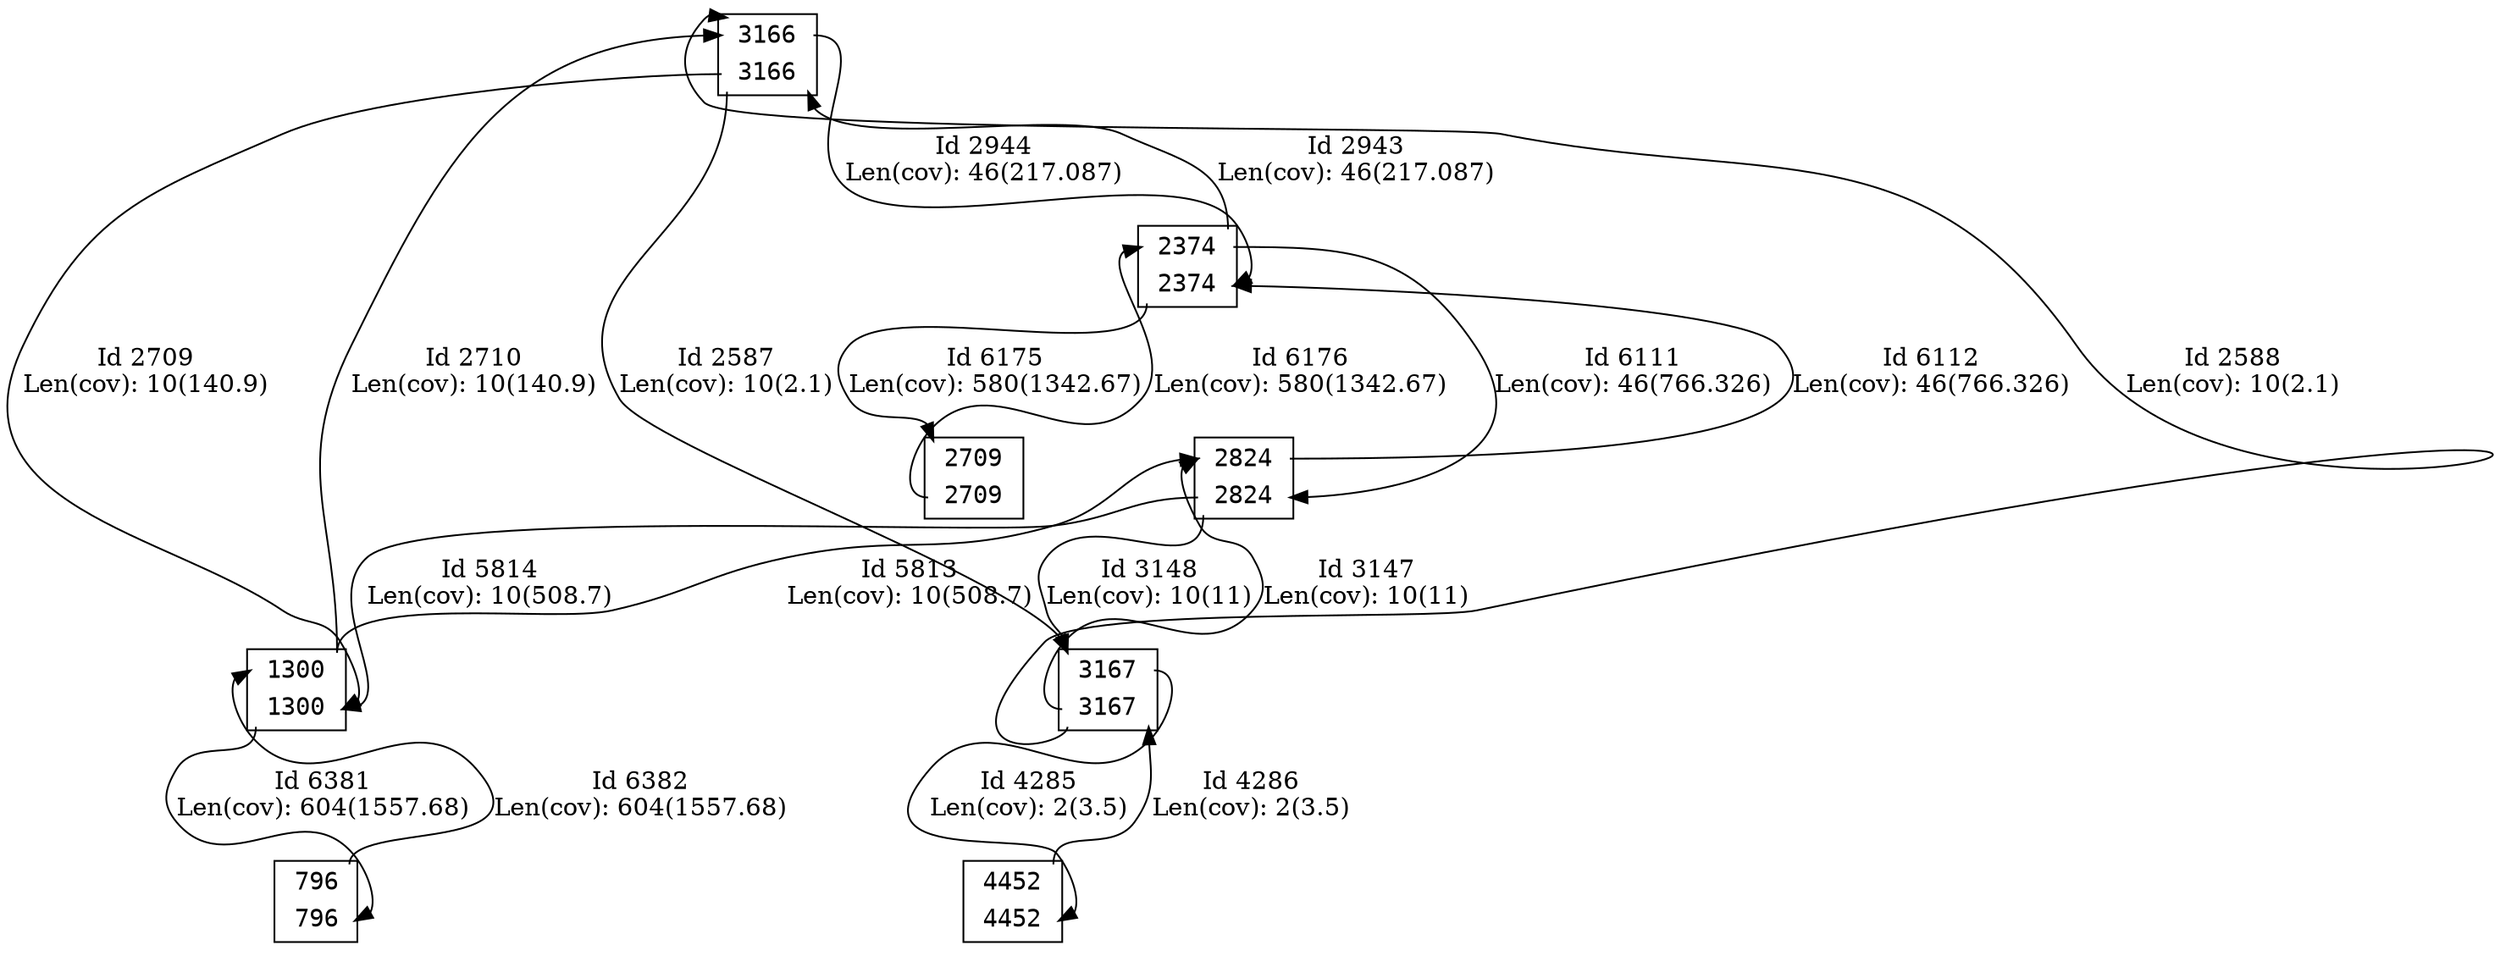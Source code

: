 digraph mygraph {
node[fontname=<Courier>,shape=<plaintext>]
vertex_0x34be460_0x34be490[label=<<TABLE bgcolor = "white">
<TR><TD BORDER = "0" PORT = "port_0x34be460_in"></TD><TD BORDER = "0" PORT = "port_">3165</TD><TD BORDER = "0" PORT = "port_0x34be460out_"></TD></TR>
<TR><TD BORDER = "0" PORT = "port_0x34be490out_"></TD><TD BORDER = "0" PORT = "port_">3165</TD><TD BORDER = "0" PORT = "port_0x34be490_in"></TD></TR>
</TABLE>>,style=<filled>,color=<black>,fillcolor=<white>]
vertex_0x34be460_0x34be490[label=<<TABLE bgcolor = "white">
<TR><TD BORDER = "0" PORT = "port_0x34be490_in"></TD><TD BORDER = "0" PORT = "port_">3166</TD><TD BORDER = "0" PORT = "port_0x34be490out_"></TD></TR>
<TR><TD BORDER = "0" PORT = "port_0x34be460out_"></TD><TD BORDER = "0" PORT = "port_">3166</TD><TD BORDER = "0" PORT = "port_0x34be460_in"></TD></TR>
</TABLE>>,style=<filled>,color=<black>,fillcolor=<white>]
vertex_0x34be6d0_0x34be700[label=<<TABLE bgcolor = "white">
<TR><TD BORDER = "0" PORT = "port_0x34be6d0_in"></TD><TD BORDER = "0" PORT = "port_">4451</TD><TD BORDER = "0" PORT = "port_0x34be6d0out_"></TD></TR>
<TR><TD BORDER = "0" PORT = "port_0x34be700out_"></TD><TD BORDER = "0" PORT = "port_">4451</TD><TD BORDER = "0" PORT = "port_0x34be700_in"></TD></TR>
</TABLE>>,style=<filled>,color=<black>,fillcolor=<white>]
vertex_0x34be6d0_0x34be700[label=<<TABLE bgcolor = "white">
<TR><TD BORDER = "0" PORT = "port_0x34be700_in"></TD><TD BORDER = "0" PORT = "port_">4452</TD><TD BORDER = "0" PORT = "port_0x34be700out_"></TD></TR>
<TR><TD BORDER = "0" PORT = "port_0x34be6d0out_"></TD><TD BORDER = "0" PORT = "port_">4452</TD><TD BORDER = "0" PORT = "port_0x34be6d0_in"></TD></TR>
</TABLE>>,style=<filled>,color=<black>,fillcolor=<white>]
vertex_0x3523a40_0x3523da0[label=<<TABLE bgcolor = "white">
<TR><TD BORDER = "0" PORT = "port_0x3523a40_in"></TD><TD BORDER = "0" PORT = "port_">2373</TD><TD BORDER = "0" PORT = "port_0x3523a40out_"></TD></TR>
<TR><TD BORDER = "0" PORT = "port_0x3523da0out_"></TD><TD BORDER = "0" PORT = "port_">2373</TD><TD BORDER = "0" PORT = "port_0x3523da0_in"></TD></TR>
</TABLE>>,style=<filled>,color=<black>,fillcolor=<white>]
vertex_0x3523a40_0x3523da0[label=<<TABLE bgcolor = "white">
<TR><TD BORDER = "0" PORT = "port_0x3523da0_in"></TD><TD BORDER = "0" PORT = "port_">2374</TD><TD BORDER = "0" PORT = "port_0x3523da0out_"></TD></TR>
<TR><TD BORDER = "0" PORT = "port_0x3523a40out_"></TD><TD BORDER = "0" PORT = "port_">2374</TD><TD BORDER = "0" PORT = "port_0x3523a40_in"></TD></TR>
</TABLE>>,style=<filled>,color=<black>,fillcolor=<white>]
vertex_0x3523dd0_0x3523e00[label=<<TABLE bgcolor = "white">
<TR><TD BORDER = "0" PORT = "port_0x3523dd0_in"></TD><TD BORDER = "0" PORT = "port_">2710</TD><TD BORDER = "0" PORT = "port_0x3523dd0out_"></TD></TR>
<TR><TD BORDER = "0" PORT = "port_0x3523e00out_"></TD><TD BORDER = "0" PORT = "port_">2710</TD><TD BORDER = "0" PORT = "port_0x3523e00_in"></TD></TR>
</TABLE>>,style=<filled>,color=<black>,fillcolor=<white>]
vertex_0x3523dd0_0x3523e00[label=<<TABLE bgcolor = "white">
<TR><TD BORDER = "0" PORT = "port_0x3523e00_in"></TD><TD BORDER = "0" PORT = "port_">2709</TD><TD BORDER = "0" PORT = "port_0x3523e00out_"></TD></TR>
<TR><TD BORDER = "0" PORT = "port_0x3523dd0out_"></TD><TD BORDER = "0" PORT = "port_">2709</TD><TD BORDER = "0" PORT = "port_0x3523dd0_in"></TD></TR>
</TABLE>>,style=<filled>,color=<black>,fillcolor=<white>]
vertex_0x3523f20_0x3523f50[label=<<TABLE bgcolor = "white">
<TR><TD BORDER = "0" PORT = "port_0x3523f20_in"></TD><TD BORDER = "0" PORT = "port_">2823</TD><TD BORDER = "0" PORT = "port_0x3523f20out_"></TD></TR>
<TR><TD BORDER = "0" PORT = "port_0x3523f50out_"></TD><TD BORDER = "0" PORT = "port_">2823</TD><TD BORDER = "0" PORT = "port_0x3523f50_in"></TD></TR>
</TABLE>>,style=<filled>,color=<black>,fillcolor=<white>]
vertex_0x3523f20_0x3523f50[label=<<TABLE bgcolor = "white">
<TR><TD BORDER = "0" PORT = "port_0x3523f50_in"></TD><TD BORDER = "0" PORT = "port_">2824</TD><TD BORDER = "0" PORT = "port_0x3523f50out_"></TD></TR>
<TR><TD BORDER = "0" PORT = "port_0x3523f20out_"></TD><TD BORDER = "0" PORT = "port_">2824</TD><TD BORDER = "0" PORT = "port_0x3523f20_in"></TD></TR>
</TABLE>>,style=<filled>,color=<black>,fillcolor=<white>]
vertex_0x35243a0_0x35243d0[label=<<TABLE bgcolor = "white">
<TR><TD BORDER = "0" PORT = "port_0x35243a0_in"></TD><TD BORDER = "0" PORT = "port_">795</TD><TD BORDER = "0" PORT = "port_0x35243a0out_"></TD></TR>
<TR><TD BORDER = "0" PORT = "port_0x35243d0out_"></TD><TD BORDER = "0" PORT = "port_">795</TD><TD BORDER = "0" PORT = "port_0x35243d0_in"></TD></TR>
</TABLE>>,style=<filled>,color=<black>,fillcolor=<white>]
vertex_0x35243a0_0x35243d0[label=<<TABLE bgcolor = "white">
<TR><TD BORDER = "0" PORT = "port_0x35243d0_in"></TD><TD BORDER = "0" PORT = "port_">796</TD><TD BORDER = "0" PORT = "port_0x35243d0out_"></TD></TR>
<TR><TD BORDER = "0" PORT = "port_0x35243a0out_"></TD><TD BORDER = "0" PORT = "port_">796</TD><TD BORDER = "0" PORT = "port_0x35243a0_in"></TD></TR>
</TABLE>>,style=<filled>,color=<black>,fillcolor=<white>]
vertex_0x3524430_0x3524490[label=<<TABLE bgcolor = "white">
<TR><TD BORDER = "0" PORT = "port_0x3524430_in"></TD><TD BORDER = "0" PORT = "port_">1299</TD><TD BORDER = "0" PORT = "port_0x3524430out_"></TD></TR>
<TR><TD BORDER = "0" PORT = "port_0x3524490out_"></TD><TD BORDER = "0" PORT = "port_">1299</TD><TD BORDER = "0" PORT = "port_0x3524490_in"></TD></TR>
</TABLE>>,style=<filled>,color=<black>,fillcolor=<white>]
vertex_0x3524430_0x3524490[label=<<TABLE bgcolor = "white">
<TR><TD BORDER = "0" PORT = "port_0x3524490_in"></TD><TD BORDER = "0" PORT = "port_">1300</TD><TD BORDER = "0" PORT = "port_0x3524490out_"></TD></TR>
<TR><TD BORDER = "0" PORT = "port_0x3524430out_"></TD><TD BORDER = "0" PORT = "port_">1300</TD><TD BORDER = "0" PORT = "port_0x3524430_in"></TD></TR>
</TABLE>>,style=<filled>,color=<black>,fillcolor=<white>]
vertex_0x35245b0_0x3524610[label=<<TABLE bgcolor = "white">
<TR><TD BORDER = "0" PORT = "port_0x35245b0_in"></TD><TD BORDER = "0" PORT = "port_">3168</TD><TD BORDER = "0" PORT = "port_0x35245b0out_"></TD></TR>
<TR><TD BORDER = "0" PORT = "port_0x3524610out_"></TD><TD BORDER = "0" PORT = "port_">3168</TD><TD BORDER = "0" PORT = "port_0x3524610_in"></TD></TR>
</TABLE>>,style=<filled>,color=<black>,fillcolor=<white>]
vertex_0x35245b0_0x3524610[label=<<TABLE bgcolor = "white">
<TR><TD BORDER = "0" PORT = "port_0x3524610_in"></TD><TD BORDER = "0" PORT = "port_">3167</TD><TD BORDER = "0" PORT = "port_0x3524610out_"></TD></TR>
<TR><TD BORDER = "0" PORT = "port_0x35245b0out_"></TD><TD BORDER = "0" PORT = "port_">3167</TD><TD BORDER = "0" PORT = "port_0x35245b0_in"></TD></TR>
</TABLE>>,style=<filled>,color=<black>,fillcolor=<white>]
vertex_0x34be460_0x34be490:port_0x34be460out_->vertex_0x35245b0_0x3524610:port_0x3524610_in[label="Id 2587\nLen(cov): 10(2.1)",color=<>]
vertex_0x34be460_0x34be490:port_0x34be460out_->vertex_0x3524430_0x3524490:port_0x3524430_in[label="Id 2709\nLen(cov): 10(140.9)",color=<>]
vertex_0x34be460_0x34be490:port_0x34be490out_->vertex_0x3523a40_0x3523da0:port_0x3523a40_in[label="Id 2944\nLen(cov): 46(217.087)",color=<>]
vertex_0x34be6d0_0x34be700:port_0x34be700out_->vertex_0x35245b0_0x3524610:port_0x35245b0_in[label="Id 4286\nLen(cov): 2(3.5)",color=<>]
vertex_0x3523a40_0x3523da0:port_0x3523a40out_->vertex_0x3523dd0_0x3523e00:port_0x3523e00_in[label="Id 6175\nLen(cov): 580(1342.67)",color=<>]
vertex_0x3523a40_0x3523da0:port_0x3523da0out_->vertex_0x3523f20_0x3523f50:port_0x3523f20_in[label="Id 6111\nLen(cov): 46(766.326)",color=<>]
vertex_0x3523a40_0x3523da0:port_0x3523da0out_->vertex_0x34be460_0x34be490:port_0x34be460_in[label="Id 2943\nLen(cov): 46(217.087)",color=<>]
vertex_0x3523dd0_0x3523e00:port_0x3523dd0out_->vertex_0x3523a40_0x3523da0:port_0x3523da0_in[label="Id 6176\nLen(cov): 580(1342.67)",color=<>]
vertex_0x3523f20_0x3523f50:port_0x3523f20out_->vertex_0x35245b0_0x3524610:port_0x3524610_in[label="Id 3148\nLen(cov): 10(11)",color=<>]
vertex_0x3523f20_0x3523f50:port_0x3523f20out_->vertex_0x3524430_0x3524490:port_0x3524430_in[label="Id 5814\nLen(cov): 10(508.7)",color=<>]
vertex_0x3523f20_0x3523f50:port_0x3523f50out_->vertex_0x3523a40_0x3523da0:port_0x3523a40_in[label="Id 6112\nLen(cov): 46(766.326)",color=<>]
vertex_0x35243a0_0x35243d0:port_0x35243d0out_->vertex_0x3524430_0x3524490:port_0x3524490_in[label="Id 6382\nLen(cov): 604(1557.68)",color=<>]
vertex_0x3524430_0x3524490:port_0x3524430out_->vertex_0x35243a0_0x35243d0:port_0x35243a0_in[label="Id 6381\nLen(cov): 604(1557.68)",color=<>]
vertex_0x3524430_0x3524490:port_0x3524490out_->vertex_0x34be460_0x34be490:port_0x34be490_in[label="Id 2710\nLen(cov): 10(140.9)",color=<>]
vertex_0x3524430_0x3524490:port_0x3524490out_->vertex_0x3523f20_0x3523f50:port_0x3523f50_in[label="Id 5813\nLen(cov): 10(508.7)",color=<>]
vertex_0x35245b0_0x3524610:port_0x35245b0out_->vertex_0x34be460_0x34be490:port_0x34be490_in[label="Id 2588\nLen(cov): 10(2.1)",color=<>]
vertex_0x35245b0_0x3524610:port_0x35245b0out_->vertex_0x3523f20_0x3523f50:port_0x3523f50_in[label="Id 3147\nLen(cov): 10(11)",color=<>]
vertex_0x35245b0_0x3524610:port_0x3524610out_->vertex_0x34be6d0_0x34be700:port_0x34be6d0_in[label="Id 4285\nLen(cov): 2(3.5)",color=<>]
}

